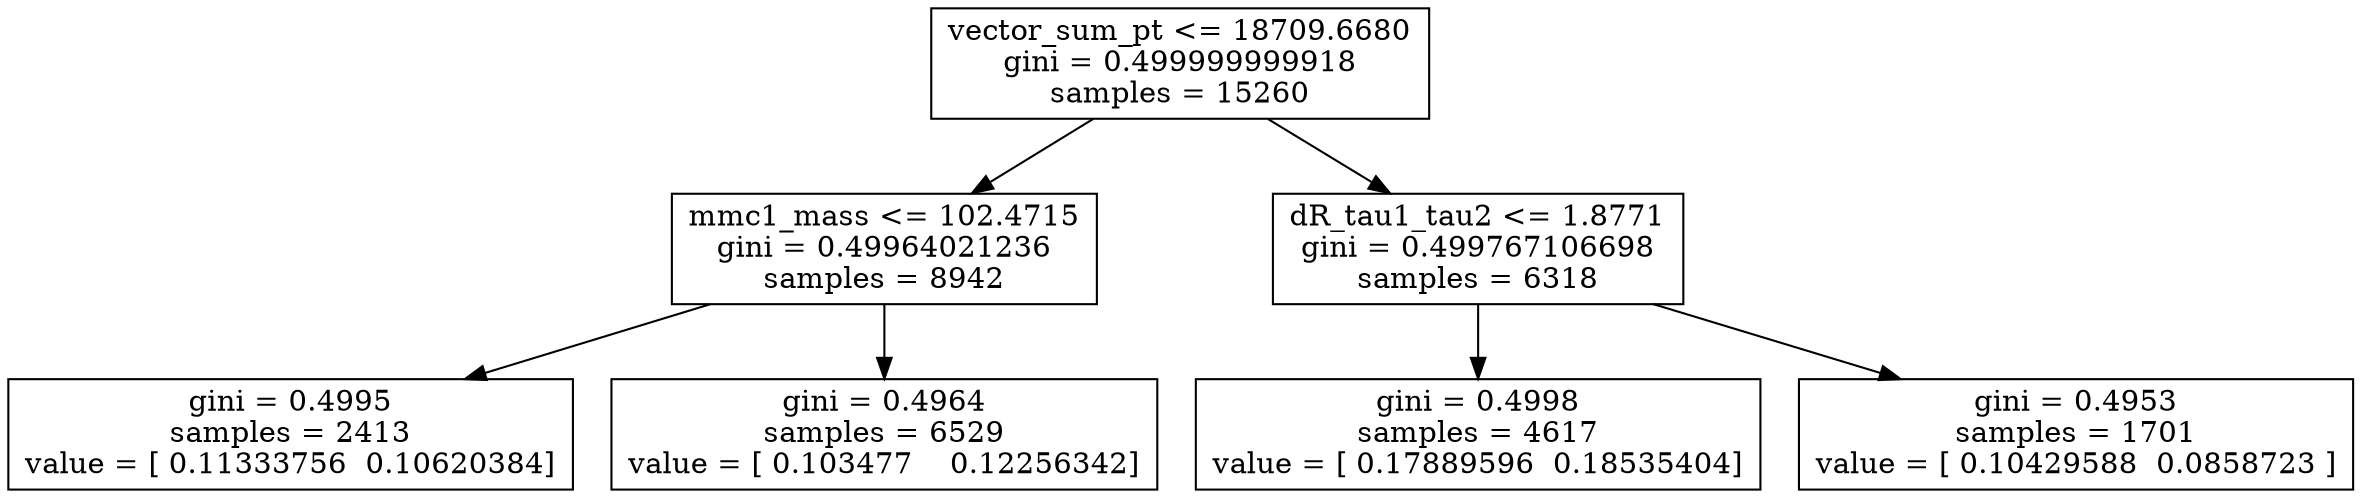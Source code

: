 digraph Tree {
0 [label="vector_sum_pt <= 18709.6680\ngini = 0.499999999918\nsamples = 15260", shape="box"] ;
1 [label="mmc1_mass <= 102.4715\ngini = 0.49964021236\nsamples = 8942", shape="box"] ;
0 -> 1 ;
2 [label="gini = 0.4995\nsamples = 2413\nvalue = [ 0.11333756  0.10620384]", shape="box"] ;
1 -> 2 ;
3 [label="gini = 0.4964\nsamples = 6529\nvalue = [ 0.103477    0.12256342]", shape="box"] ;
1 -> 3 ;
4 [label="dR_tau1_tau2 <= 1.8771\ngini = 0.499767106698\nsamples = 6318", shape="box"] ;
0 -> 4 ;
5 [label="gini = 0.4998\nsamples = 4617\nvalue = [ 0.17889596  0.18535404]", shape="box"] ;
4 -> 5 ;
6 [label="gini = 0.4953\nsamples = 1701\nvalue = [ 0.10429588  0.0858723 ]", shape="box"] ;
4 -> 6 ;
}